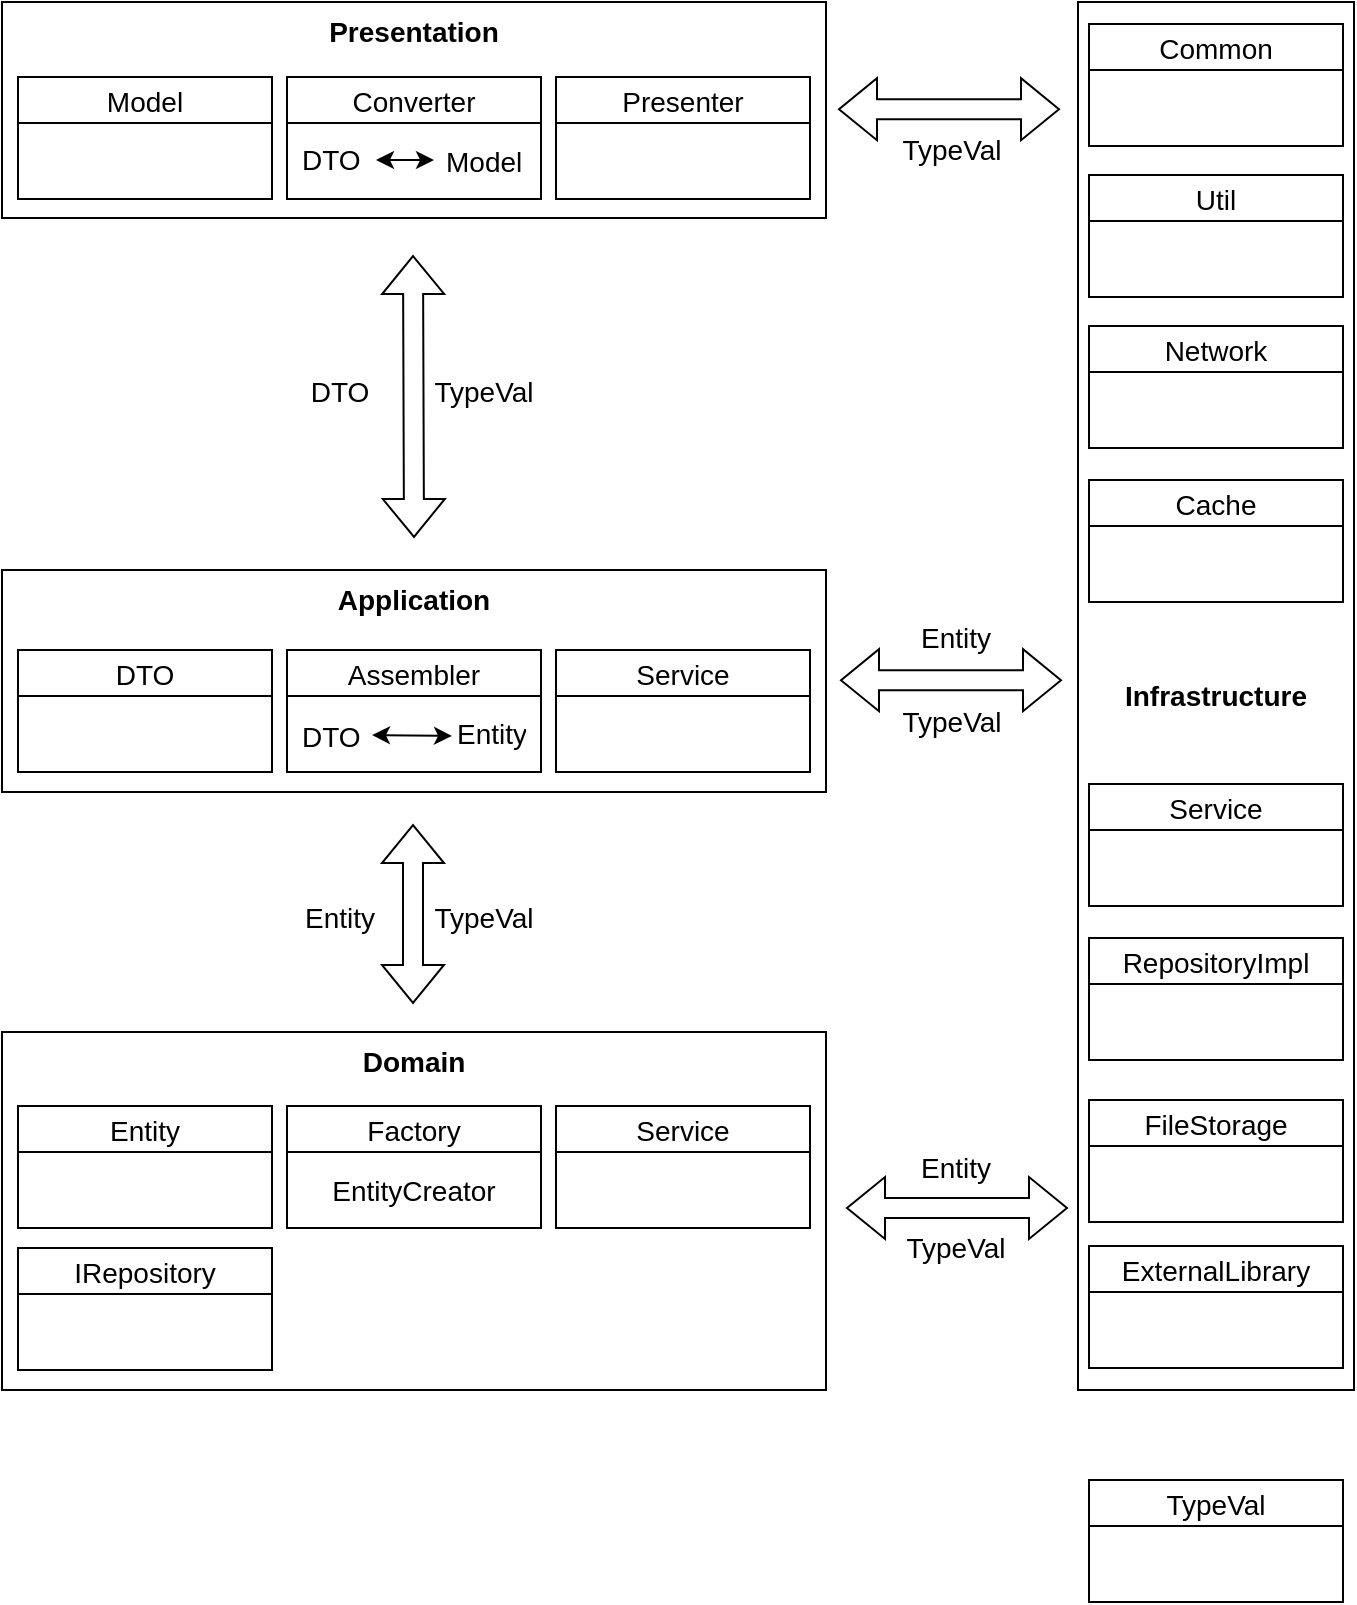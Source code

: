 <mxfile version="16.5.6" type="github">
  <diagram id="t8Y7ojLWVbgkkgcMnLQu" name="Page-1">
    <mxGraphModel dx="2862" dy="1866" grid="1" gridSize="10" guides="1" tooltips="1" connect="1" arrows="1" fold="1" page="0" pageScale="1" pageWidth="827" pageHeight="1169" math="0" shadow="0">
      <root>
        <mxCell id="0" />
        <mxCell id="1" parent="0" />
        <mxCell id="0brMyMKNP4jkfmAV0mL4-5" value="Presentation" style="rounded=0;whiteSpace=wrap;html=1;verticalAlign=top;align=center;fontSize=14;horizontal=1;fontStyle=1" vertex="1" parent="1">
          <mxGeometry x="-467" y="-582" width="412" height="108" as="geometry" />
        </mxCell>
        <mxCell id="0brMyMKNP4jkfmAV0mL4-6" value="Infrastructure" style="rounded=0;whiteSpace=wrap;html=1;fontSize=14;fontStyle=1" vertex="1" parent="1">
          <mxGeometry x="71" y="-582" width="138" height="694" as="geometry" />
        </mxCell>
        <mxCell id="0brMyMKNP4jkfmAV0mL4-7" value="Model" style="swimlane;fontSize=14;startSize=23;fontStyle=0" vertex="1" parent="1">
          <mxGeometry x="-459" y="-544.5" width="127" height="61" as="geometry">
            <mxRectangle x="-459" y="-544.5" width="126" height="23" as="alternateBounds" />
          </mxGeometry>
        </mxCell>
        <mxCell id="0brMyMKNP4jkfmAV0mL4-9" value="Converter" style="swimlane;fontSize=14;startSize=23;fontStyle=0" vertex="1" parent="1">
          <mxGeometry x="-324.5" y="-544.5" width="127" height="61" as="geometry">
            <mxRectangle x="-324.5" y="-544.5" width="126.5" height="23" as="alternateBounds" />
          </mxGeometry>
        </mxCell>
        <mxCell id="0brMyMKNP4jkfmAV0mL4-46" value="DTO" style="text;strokeColor=none;fillColor=none;align=left;verticalAlign=middle;spacingLeft=4;spacingRight=4;overflow=hidden;points=[[0,0.5],[1,0.5]];portConstraint=eastwest;rotatable=0;fontSize=14;" vertex="1" parent="0brMyMKNP4jkfmAV0mL4-9">
          <mxGeometry x="1.5" y="25.5" width="42.5" height="29.5" as="geometry" />
        </mxCell>
        <mxCell id="0brMyMKNP4jkfmAV0mL4-48" value="" style="endArrow=classic;startArrow=classic;html=1;rounded=0;fontSize=14;entryX=0;entryY=0.5;entryDx=0;entryDy=0;" edge="1" parent="0brMyMKNP4jkfmAV0mL4-9" target="0brMyMKNP4jkfmAV0mL4-47">
          <mxGeometry width="50" height="50" relative="1" as="geometry">
            <mxPoint x="44.5" y="41.5" as="sourcePoint" />
            <mxPoint x="81.5" y="41.5" as="targetPoint" />
          </mxGeometry>
        </mxCell>
        <mxCell id="0brMyMKNP4jkfmAV0mL4-16" value="Presenter" style="swimlane;fontSize=14;startSize=23;fontStyle=0" vertex="1" parent="1">
          <mxGeometry x="-190" y="-544.5" width="127" height="61" as="geometry">
            <mxRectangle x="-190" y="-544.5" width="127" height="23" as="alternateBounds" />
          </mxGeometry>
        </mxCell>
        <mxCell id="0brMyMKNP4jkfmAV0mL4-29" value="Application" style="rounded=0;whiteSpace=wrap;html=1;verticalAlign=top;align=center;fontSize=14;horizontal=1;fontStyle=1" vertex="1" parent="1">
          <mxGeometry x="-467" y="-298" width="412" height="111" as="geometry" />
        </mxCell>
        <mxCell id="0brMyMKNP4jkfmAV0mL4-30" value="Domain" style="rounded=0;whiteSpace=wrap;html=1;verticalAlign=top;align=center;fontSize=14;horizontal=1;fontStyle=1" vertex="1" parent="1">
          <mxGeometry x="-467" y="-67" width="412" height="179" as="geometry" />
        </mxCell>
        <mxCell id="0brMyMKNP4jkfmAV0mL4-25" value="DTO" style="swimlane;fontSize=14;startSize=23;fontStyle=0" vertex="1" parent="1">
          <mxGeometry x="-459" y="-258" width="127" height="61" as="geometry">
            <mxRectangle x="-459" y="-258" width="127" height="23" as="alternateBounds" />
          </mxGeometry>
        </mxCell>
        <mxCell id="0brMyMKNP4jkfmAV0mL4-13" value="Assembler" style="swimlane;fontSize=14;startSize=23;fontStyle=0" vertex="1" parent="1">
          <mxGeometry x="-324.5" y="-258" width="127" height="61" as="geometry">
            <mxRectangle x="-324.5" y="-258" width="126.5" height="23" as="alternateBounds" />
          </mxGeometry>
        </mxCell>
        <mxCell id="0brMyMKNP4jkfmAV0mL4-44" value="Entity" style="text;strokeColor=none;fillColor=none;align=left;verticalAlign=middle;spacingLeft=4;spacingRight=4;overflow=hidden;points=[[0,0.5],[1,0.5]];portConstraint=eastwest;rotatable=0;fontSize=14;" vertex="1" parent="0brMyMKNP4jkfmAV0mL4-13">
          <mxGeometry x="79" y="24" width="45.5" height="34" as="geometry" />
        </mxCell>
        <mxCell id="0brMyMKNP4jkfmAV0mL4-45" value="" style="endArrow=classic;startArrow=classic;html=1;rounded=0;fontSize=14;exitX=1;exitY=0.5;exitDx=0;exitDy=0;" edge="1" parent="0brMyMKNP4jkfmAV0mL4-13" source="0brMyMKNP4jkfmAV0mL4-43">
          <mxGeometry width="50" height="50" relative="1" as="geometry">
            <mxPoint x="39.5" y="43" as="sourcePoint" />
            <mxPoint x="82.5" y="43" as="targetPoint" />
          </mxGeometry>
        </mxCell>
        <mxCell id="0brMyMKNP4jkfmAV0mL4-11" value="Service" style="swimlane;fontSize=14;startSize=23;fontStyle=0" vertex="1" parent="1">
          <mxGeometry x="-190" y="-258" width="127" height="61" as="geometry">
            <mxRectangle x="-190" y="-258" width="128" height="23" as="alternateBounds" />
          </mxGeometry>
        </mxCell>
        <mxCell id="0brMyMKNP4jkfmAV0mL4-14" value="TypeVal" style="swimlane;fontSize=14;startSize=23;fontStyle=0" vertex="1" parent="1">
          <mxGeometry x="76.5" y="157" width="127" height="61" as="geometry">
            <mxRectangle x="76.5" y="157" width="129.5" height="23" as="alternateBounds" />
          </mxGeometry>
        </mxCell>
        <mxCell id="0brMyMKNP4jkfmAV0mL4-12" value="Network" style="swimlane;fontSize=14;startSize=23;fontStyle=0" vertex="1" parent="1">
          <mxGeometry x="76.5" y="-420" width="127" height="61" as="geometry">
            <mxRectangle x="76.5" y="-420" width="126.5" height="23" as="alternateBounds" />
          </mxGeometry>
        </mxCell>
        <mxCell id="0brMyMKNP4jkfmAV0mL4-26" value="Util" style="swimlane;fontSize=14;startSize=23;fontStyle=0" vertex="1" parent="1">
          <mxGeometry x="76.5" y="-495.5" width="127" height="61" as="geometry">
            <mxRectangle x="76.5" y="-495.5" width="126.5" height="23" as="alternateBounds" />
          </mxGeometry>
        </mxCell>
        <mxCell id="0brMyMKNP4jkfmAV0mL4-10" value="Common" style="swimlane;fontSize=14;startSize=23;fontStyle=0" vertex="1" parent="1">
          <mxGeometry x="76.5" y="-571" width="127" height="61" as="geometry">
            <mxRectangle x="76.5" y="-571" width="126.5" height="23" as="alternateBounds" />
          </mxGeometry>
        </mxCell>
        <mxCell id="0brMyMKNP4jkfmAV0mL4-24" value="Service" style="swimlane;fontSize=14;startSize=23;fontStyle=0" vertex="1" parent="1">
          <mxGeometry x="-190" y="-30" width="127" height="61" as="geometry">
            <mxRectangle x="-190" y="-30" width="130" height="23" as="alternateBounds" />
          </mxGeometry>
        </mxCell>
        <mxCell id="0brMyMKNP4jkfmAV0mL4-23" value="Entity" style="swimlane;fontSize=14;startSize=23;fontStyle=0" vertex="1" parent="1">
          <mxGeometry x="-459" y="-30" width="127" height="61" as="geometry">
            <mxRectangle x="-459" y="-30" width="128" height="23" as="alternateBounds" />
          </mxGeometry>
        </mxCell>
        <mxCell id="0brMyMKNP4jkfmAV0mL4-22" value="Cache" style="swimlane;fontSize=14;startSize=23;fontStyle=0" vertex="1" parent="1">
          <mxGeometry x="76.5" y="-343" width="127" height="61" as="geometry">
            <mxRectangle x="76.5" y="-343" width="126.5" height="23" as="alternateBounds" />
          </mxGeometry>
        </mxCell>
        <mxCell id="0brMyMKNP4jkfmAV0mL4-21" value="Service" style="swimlane;fontSize=14;startSize=23;fontStyle=0" vertex="1" parent="1">
          <mxGeometry x="76.5" y="-191" width="127" height="61" as="geometry">
            <mxRectangle x="76.5" y="-191" width="126.5" height="23" as="alternateBounds" />
          </mxGeometry>
        </mxCell>
        <mxCell id="0brMyMKNP4jkfmAV0mL4-20" value="Factory" style="swimlane;fontSize=14;startSize=23;fontStyle=0" vertex="1" parent="1">
          <mxGeometry x="-324.5" y="-30" width="127" height="61" as="geometry">
            <mxRectangle x="-324.5" y="-30" width="127.5" height="23" as="alternateBounds" />
          </mxGeometry>
        </mxCell>
        <mxCell id="0brMyMKNP4jkfmAV0mL4-19" value="IRepository" style="swimlane;fontSize=14;startSize=23;fontStyle=0" vertex="1" parent="1">
          <mxGeometry x="-459" y="41" width="127" height="61" as="geometry">
            <mxRectangle x="-459" y="41" width="127" height="23" as="alternateBounds" />
          </mxGeometry>
        </mxCell>
        <mxCell id="0brMyMKNP4jkfmAV0mL4-15" value="RepositoryImpl" style="swimlane;fontSize=14;startSize=23;fontStyle=0" vertex="1" parent="1">
          <mxGeometry x="76.5" y="-114" width="127" height="61" as="geometry">
            <mxRectangle x="76.5" y="-114" width="126.5" height="23" as="alternateBounds" />
          </mxGeometry>
        </mxCell>
        <mxCell id="0brMyMKNP4jkfmAV0mL4-18" value="FileStorage" style="swimlane;fontSize=14;startSize=23;fontStyle=0" vertex="1" parent="1">
          <mxGeometry x="76.5" y="-33" width="127" height="61" as="geometry">
            <mxRectangle x="76.5" y="-33" width="126.5" height="23" as="alternateBounds" />
          </mxGeometry>
        </mxCell>
        <mxCell id="0brMyMKNP4jkfmAV0mL4-17" value="ExternalLibrary" style="swimlane;fontSize=14;startSize=23;fontStyle=0" vertex="1" parent="1">
          <mxGeometry x="76.5" y="40" width="127" height="61" as="geometry">
            <mxRectangle x="76.5" y="40" width="126.5" height="23" as="alternateBounds" />
          </mxGeometry>
        </mxCell>
        <mxCell id="0brMyMKNP4jkfmAV0mL4-33" value="" style="shape=flexArrow;endArrow=classic;html=1;rounded=0;fontSize=14;startArrow=block;" edge="1" parent="1">
          <mxGeometry width="50" height="50" relative="1" as="geometry">
            <mxPoint x="-261" y="-314" as="sourcePoint" />
            <mxPoint x="-261.5" y="-455.5" as="targetPoint" />
          </mxGeometry>
        </mxCell>
        <mxCell id="0brMyMKNP4jkfmAV0mL4-34" value="" style="shape=flexArrow;endArrow=classic;html=1;rounded=0;fontSize=14;startArrow=block;" edge="1" parent="1">
          <mxGeometry width="50" height="50" relative="1" as="geometry">
            <mxPoint x="-261.5" y="-171" as="sourcePoint" />
            <mxPoint x="-261.5" y="-81" as="targetPoint" />
          </mxGeometry>
        </mxCell>
        <mxCell id="0brMyMKNP4jkfmAV0mL4-36" value="Entity" style="text;html=1;strokeColor=none;fillColor=none;align=center;verticalAlign=middle;whiteSpace=wrap;rounded=0;fontSize=14;" vertex="1" parent="1">
          <mxGeometry x="-328" y="-139" width="60" height="30" as="geometry" />
        </mxCell>
        <mxCell id="0brMyMKNP4jkfmAV0mL4-38" value="DTO" style="text;html=1;strokeColor=none;fillColor=none;align=center;verticalAlign=middle;whiteSpace=wrap;rounded=0;fontSize=14;" vertex="1" parent="1">
          <mxGeometry x="-328" y="-402" width="60" height="30" as="geometry" />
        </mxCell>
        <mxCell id="0brMyMKNP4jkfmAV0mL4-39" value="TypeVal" style="text;html=1;strokeColor=none;fillColor=none;align=center;verticalAlign=middle;whiteSpace=wrap;rounded=0;fontSize=14;" vertex="1" parent="1">
          <mxGeometry x="-256" y="-139" width="60" height="30" as="geometry" />
        </mxCell>
        <mxCell id="0brMyMKNP4jkfmAV0mL4-42" value="TypeVal" style="text;html=1;strokeColor=none;fillColor=none;align=center;verticalAlign=middle;whiteSpace=wrap;rounded=0;fontSize=14;" vertex="1" parent="1">
          <mxGeometry x="-256" y="-402" width="60" height="30" as="geometry" />
        </mxCell>
        <mxCell id="0brMyMKNP4jkfmAV0mL4-43" value="DTO" style="text;strokeColor=none;fillColor=none;align=left;verticalAlign=middle;spacingLeft=4;spacingRight=4;overflow=hidden;points=[[0,0.5],[1,0.5]];portConstraint=eastwest;rotatable=0;fontSize=14;" vertex="1" parent="1">
          <mxGeometry x="-323" y="-232" width="41" height="33" as="geometry" />
        </mxCell>
        <mxCell id="0brMyMKNP4jkfmAV0mL4-47" value="Model" style="text;strokeColor=none;fillColor=none;align=left;verticalAlign=middle;spacingLeft=4;spacingRight=4;overflow=hidden;points=[[0,0.5],[1,0.5]];portConstraint=eastwest;rotatable=0;fontSize=14;" vertex="1" parent="1">
          <mxGeometry x="-251" y="-520" width="50" height="34" as="geometry" />
        </mxCell>
        <mxCell id="0brMyMKNP4jkfmAV0mL4-49" value="EntityCreator" style="text;strokeColor=none;fillColor=none;align=center;verticalAlign=middle;spacingLeft=4;spacingRight=4;overflow=hidden;points=[[0,0.5],[1,0.5]];portConstraint=eastwest;rotatable=0;fontSize=14;" vertex="1" parent="1">
          <mxGeometry x="-323" y="-6" width="124" height="35" as="geometry" />
        </mxCell>
        <mxCell id="0brMyMKNP4jkfmAV0mL4-51" value="" style="shape=flexArrow;endArrow=classic;html=1;rounded=0;fontSize=14;startArrow=block;" edge="1" parent="1">
          <mxGeometry width="50" height="50" relative="1" as="geometry">
            <mxPoint x="66" y="21" as="sourcePoint" />
            <mxPoint x="-45" y="21" as="targetPoint" />
          </mxGeometry>
        </mxCell>
        <mxCell id="0brMyMKNP4jkfmAV0mL4-52" value="" style="shape=flexArrow;endArrow=classic;html=1;rounded=0;fontSize=14;startArrow=block;" edge="1" parent="1">
          <mxGeometry width="50" height="50" relative="1" as="geometry">
            <mxPoint x="62" y="-528.42" as="sourcePoint" />
            <mxPoint x="-49" y="-528.42" as="targetPoint" />
          </mxGeometry>
        </mxCell>
        <mxCell id="0brMyMKNP4jkfmAV0mL4-53" value="" style="shape=flexArrow;endArrow=classic;html=1;rounded=0;fontSize=14;startArrow=block;" edge="1" parent="1">
          <mxGeometry width="50" height="50" relative="1" as="geometry">
            <mxPoint x="63" y="-242.92" as="sourcePoint" />
            <mxPoint x="-48" y="-242.92" as="targetPoint" />
          </mxGeometry>
        </mxCell>
        <mxCell id="0brMyMKNP4jkfmAV0mL4-54" value="Entity" style="text;html=1;strokeColor=none;fillColor=none;align=center;verticalAlign=middle;whiteSpace=wrap;rounded=0;fontSize=14;" vertex="1" parent="1">
          <mxGeometry x="-20" y="-14.5" width="60" height="30" as="geometry" />
        </mxCell>
        <mxCell id="0brMyMKNP4jkfmAV0mL4-55" value="TypeVal" style="text;html=1;strokeColor=none;fillColor=none;align=center;verticalAlign=middle;whiteSpace=wrap;rounded=0;fontSize=14;" vertex="1" parent="1">
          <mxGeometry x="-20" y="26" width="60" height="30" as="geometry" />
        </mxCell>
        <mxCell id="0brMyMKNP4jkfmAV0mL4-56" value="Entity" style="text;html=1;strokeColor=none;fillColor=none;align=center;verticalAlign=middle;whiteSpace=wrap;rounded=0;fontSize=14;" vertex="1" parent="1">
          <mxGeometry x="-20" y="-279" width="60" height="30" as="geometry" />
        </mxCell>
        <mxCell id="0brMyMKNP4jkfmAV0mL4-57" value="TypeVal" style="text;html=1;strokeColor=none;fillColor=none;align=center;verticalAlign=middle;whiteSpace=wrap;rounded=0;fontSize=14;" vertex="1" parent="1">
          <mxGeometry x="-22" y="-237" width="60" height="30" as="geometry" />
        </mxCell>
        <mxCell id="0brMyMKNP4jkfmAV0mL4-58" value="TypeVal" style="text;html=1;strokeColor=none;fillColor=none;align=center;verticalAlign=middle;whiteSpace=wrap;rounded=0;fontSize=14;" vertex="1" parent="1">
          <mxGeometry x="-22" y="-523" width="60" height="30" as="geometry" />
        </mxCell>
      </root>
    </mxGraphModel>
  </diagram>
</mxfile>
